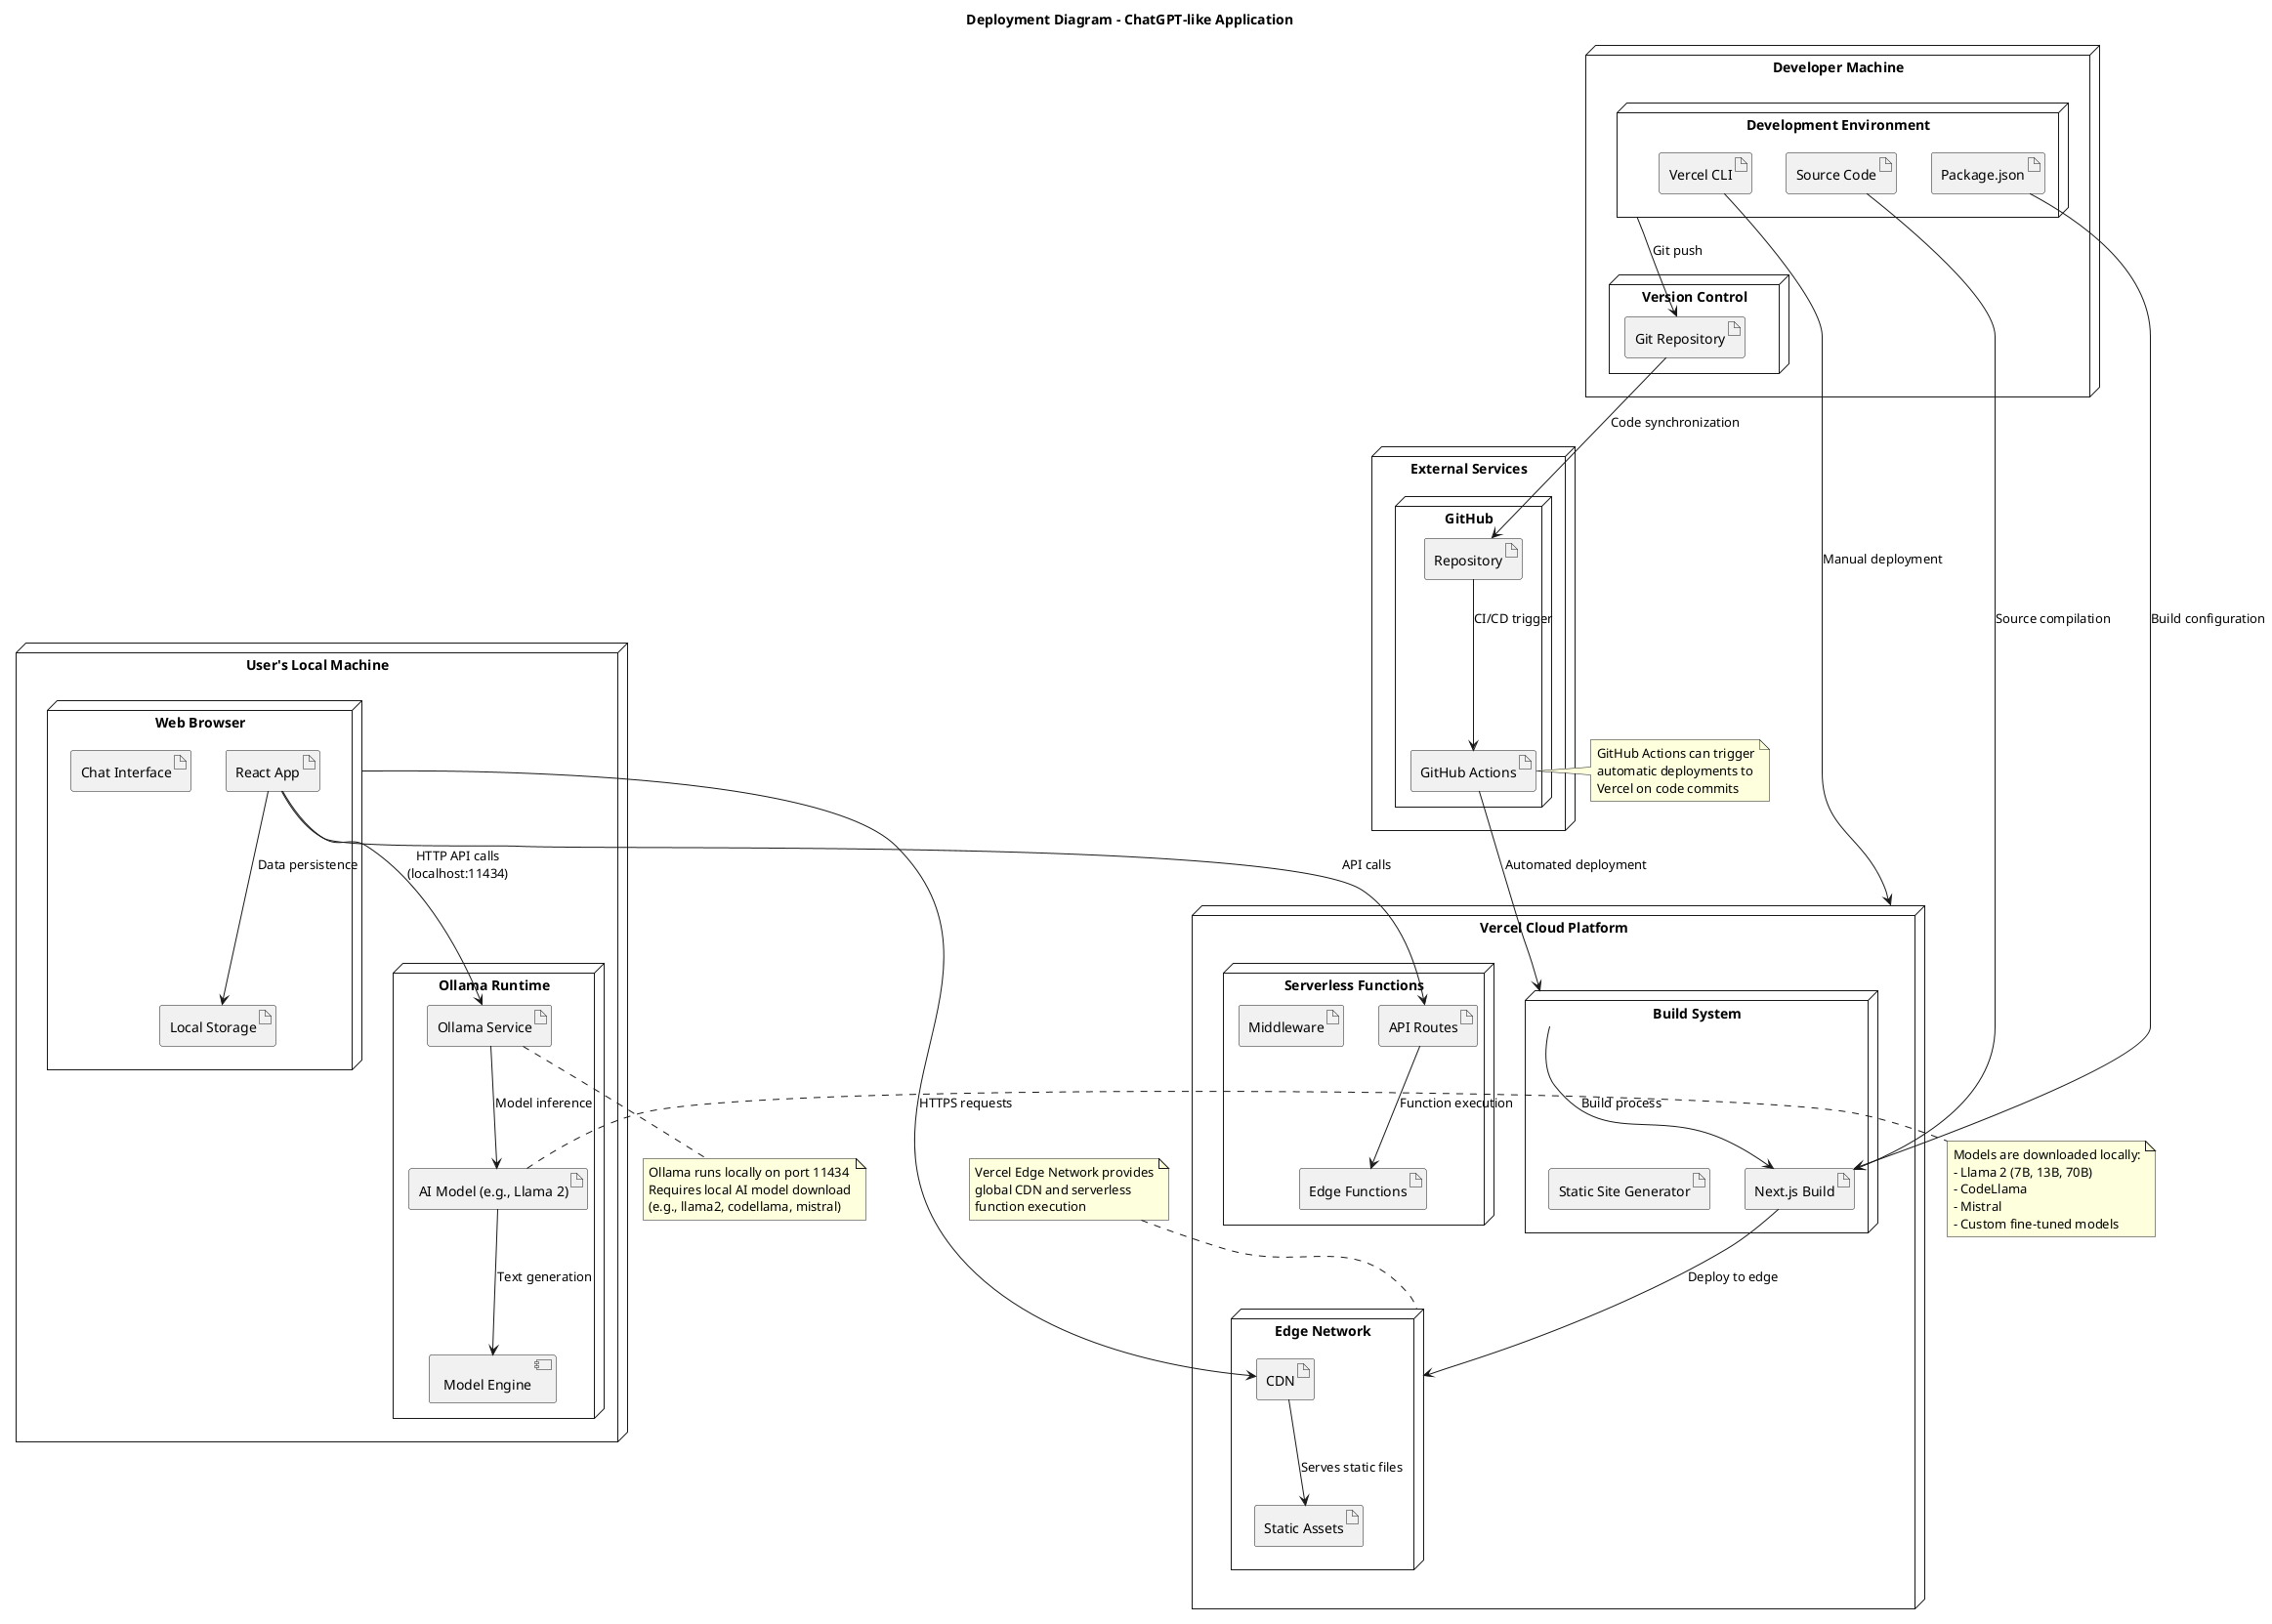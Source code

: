 @startuml ChatGPT_Deployment_Diagram
title Deployment Diagram - ChatGPT-like Application

!define NODE node
!define ARTIFACT artifact
!define COMPONENT component

NODE "User's Local Machine" as UserMachine {
    NODE "Web Browser" as Browser {
        ARTIFACT "React App" as ReactApp
        ARTIFACT "Chat Interface" as ChatUI
        ARTIFACT "Local Storage" as LocalStorage
    }
    
    NODE "Ollama Runtime" as OllamaRuntime {
        ARTIFACT "Ollama Service" as OllamaService
        ARTIFACT "AI Model (e.g., Llama 2)" as AIModel
        COMPONENT "Model Engine" as ModelEngine
    }
}

NODE "Vercel Cloud Platform" as VercelCloud {
    NODE "Edge Network" as EdgeNetwork {
        ARTIFACT "CDN" as CDN
        ARTIFACT "Static Assets" as StaticAssets
    }
    
    NODE "Serverless Functions" as ServerlessFunctions {
        ARTIFACT "API Routes" as APIRoutes
        ARTIFACT "Edge Functions" as EdgeFunctions
        ARTIFACT "Middleware" as Middleware
    }
    
    NODE "Build System" as BuildSystem {
        ARTIFACT "Next.js Build" as NextBuild
        ARTIFACT "Static Site Generator" as SSG
    }
}

NODE "Developer Machine" as DevMachine {
    NODE "Development Environment" as DevEnv {
        ARTIFACT "Source Code" as SourceCode
        ARTIFACT "Package.json" as PackageJson
        ARTIFACT "Vercel CLI" as VercelCLI
    }
    
    NODE "Version Control" as VC {
        ARTIFACT "Git Repository" as GitRepo
    }
}

NODE "External Services" as ExternalServices {
    NODE "GitHub" as GitHub {
        ARTIFACT "Repository" as Repo
        ARTIFACT "GitHub Actions" as Actions
    }
}

' Deployment relationships
Browser --> CDN : "HTTPS requests"
CDN --> StaticAssets : "Serves static files"
ReactApp --> APIRoutes : "API calls"
APIRoutes --> EdgeFunctions : "Function execution"
ReactApp --> LocalStorage : "Data persistence"

' Local AI processing
ReactApp --> OllamaService : "HTTP API calls\n(localhost:11434)"
OllamaService --> AIModel : "Model inference"
AIModel --> ModelEngine : "Text generation"

' Development and deployment flow
DevEnv --> GitRepo : "Git push"
GitRepo --> Repo : "Code synchronization"
Repo --> Actions : "CI/CD trigger"
Actions --> BuildSystem : "Automated deployment"
BuildSystem --> NextBuild : "Build process"
NextBuild --> EdgeNetwork : "Deploy to edge"
VercelCLI --> VercelCloud : "Manual deployment"

' Configuration
PackageJson --> NextBuild : "Build configuration"
SourceCode --> NextBuild : "Source compilation"

note bottom of OllamaService
    Ollama runs locally on port 11434
    Requires local AI model download
    (e.g., llama2, codellama, mistral)
end note

note top of EdgeNetwork
    Vercel Edge Network provides
    global CDN and serverless
    function execution
end note

note right of AIModel
    Models are downloaded locally:
    - Llama 2 (7B, 13B, 70B)
    - CodeLlama
    - Mistral
    - Custom fine-tuned models
end note

note left of Actions
    GitHub Actions can trigger
    automatic deployments to
    Vercel on code commits
end note

@enduml
